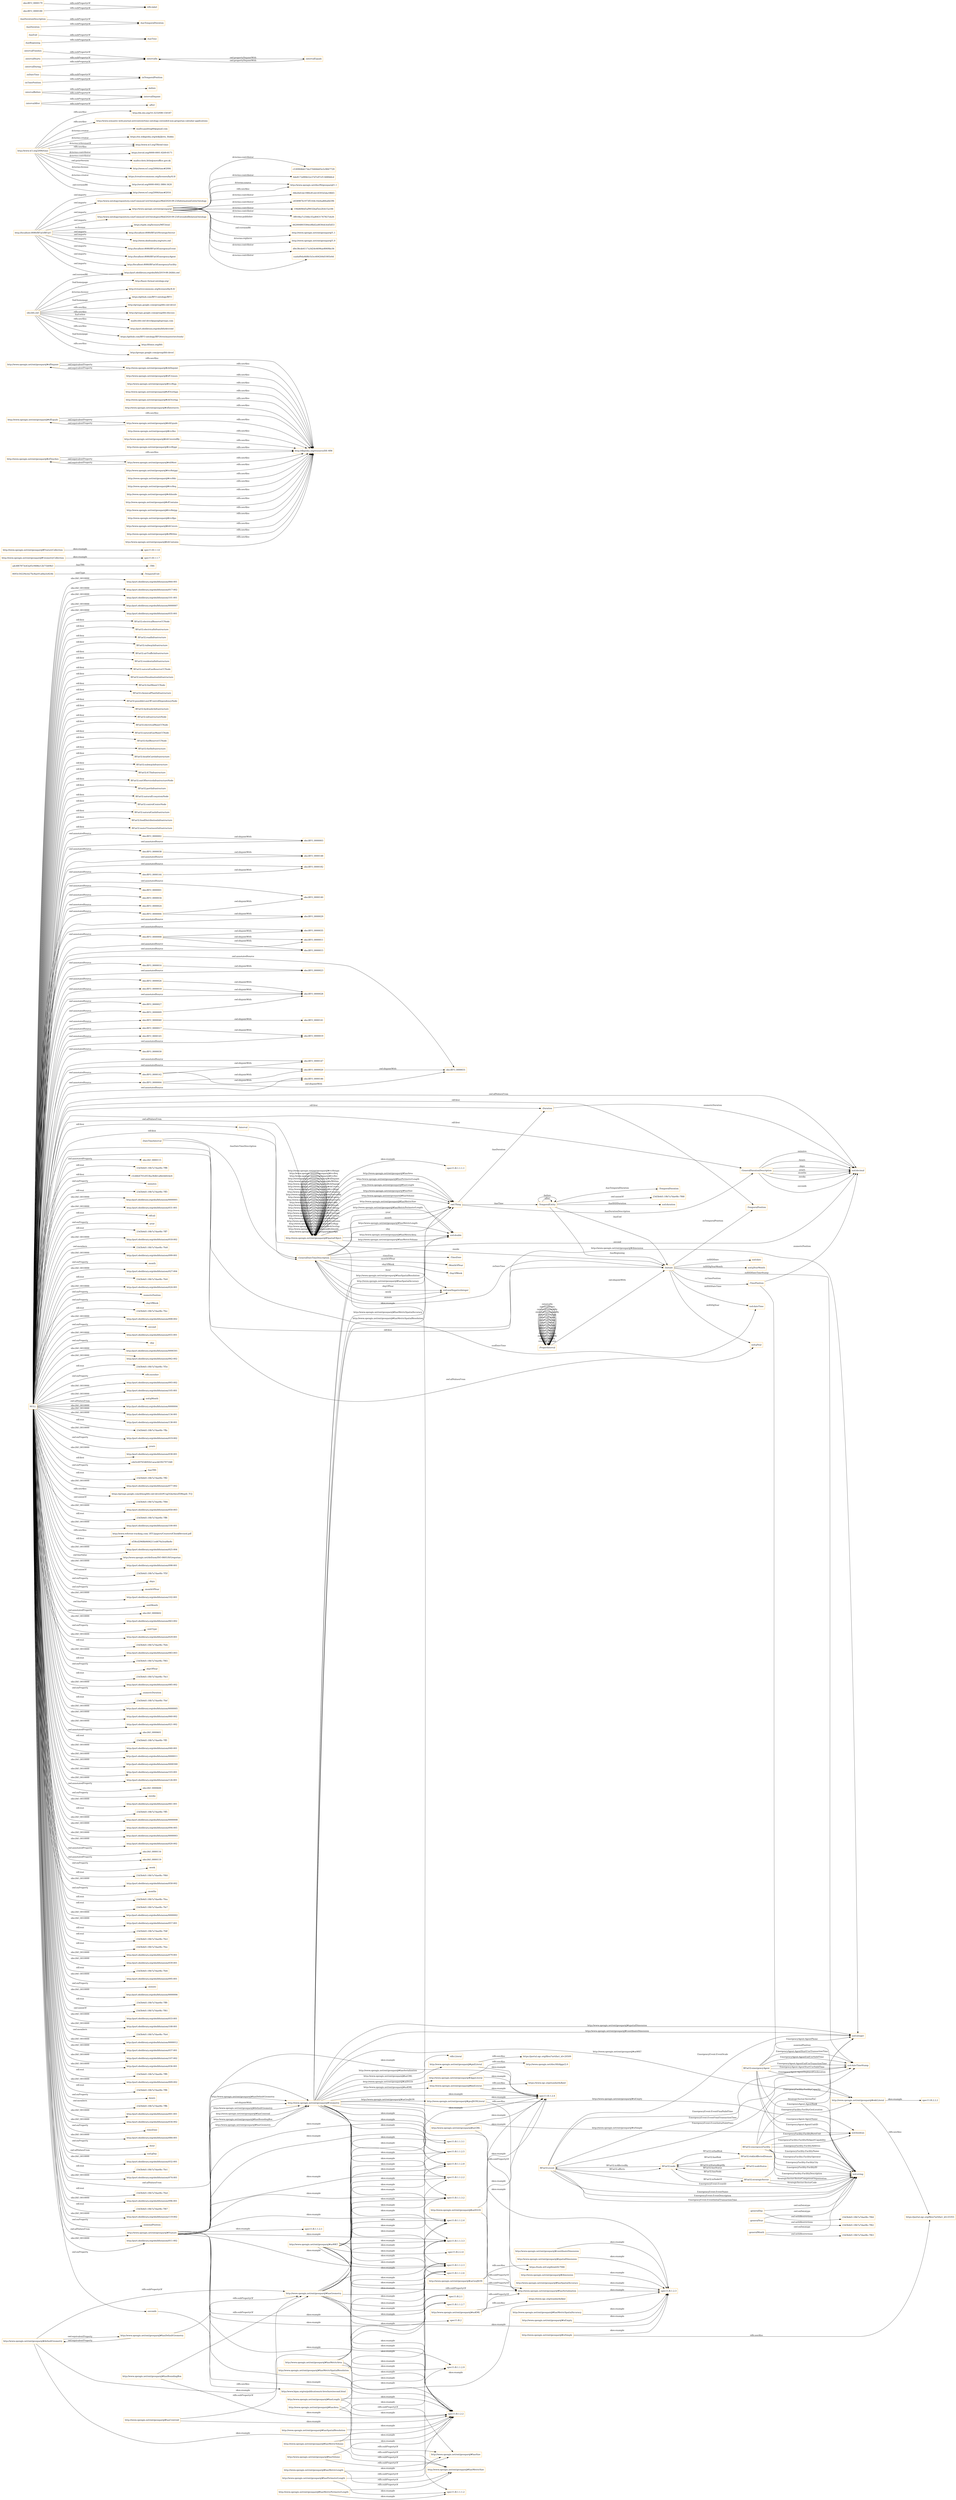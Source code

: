digraph ar2dtool_diagram { 
rankdir=LR;
size="1501"
node [shape = rectangle, color="orange"]; "BFiaO2:electricalReserveCCNode" "BFiaO2:electricalInfrastructure" "BFiaO2:roadInfrastructure" "BFiaO2:railwayInfrastructure" "BFiaO2:node" "BFiaO2:event" "BFiaO2:airTrafficInfrastructure" "BFiaO2:strategicSector" "BFiaO2:residentialInfrastructure" "BFiaO2:emergencyAgent" "BFiaO2:emergencyFacility" "BFiaO2:nodeStatus" "BFiaO2:riskInAffectedDomain" "BFiaO2:naturalGasReserveCCNode" "BFiaO2:waterDesalinationInfrastructure" "BFiaO2:fuelMainCCNode" "BFiaO2:chemicalPlantInfrastructure" "BFiaO2:possibleLossOfControlDependencyNode" "BFiaO2:hydraulicInfrastructure" "BFiaO2:infrastructureNode" "BFiaO2:electricalMainCCNode" "BFiaO2:naturalGasMainCCNode" "BFiaO2:fuelReserveCCNode" "BFiaO2:fuelInfrastructure" "BFiaO2:healthCareInfrastructure" "BFiaO2:subwayInfrastructure" "BFiaO2:ICTInfrastructure" "BFiaO2:outOfServiceInfrastructureNode" "BFiaO2:portInfrastructure" "BFiaO2:naturalEcosystemNode" "BFiaO2:controlCenterNode" "BFiaO2:naturalGasInfrastructure" "BFiaO2:foodDistributionInfrastructure" "BFiaO2:waterTreatmentInfrastructure" "obo:BFO_0000002" "obo:BFO_0000144" "obo:BFO_0000035" "obo:BFO_0000003" "obo:BFO_0000148" "obo:BFO_0000026" "obo:BFO_0000008" "obo:BFO_0000141" "obo:BFO_0000001" "obo:BFO_0000034" "obo:BFO_0000024" "obo:BFO_0000006" "obo:BFO_0000016" "obo:BFO_0000038" "obo:BFO_0000028" "obo:BFO_0000140" "obo:BFO_0000031" "obo:BFO_0000029" "obo:BFO_0000019" "obo:BFO_0000147" "obo:BFO_0000040" "obo:BFO_0000023" "obo:BFO_0000182" "obo:BFO_0000027" "obo:BFO_0000017" "obo:BFO_0000011" "obo:BFO_0000009" "obo:BFO_0000145" "obo:BFO_0000142" "obo:BFO_0000030" "obo:BFO_0000020" "obo:BFO_0000004" "obo:BFO_0000015" "obo:BFO_0000018" "obo:BFO_0000146" ":TimeZone" "0693c50229ecb27bc8ae01a6ba5e824b" ":GeneralDateTimeDescription" ":DateTimeInterval" ":TRS" ":TemporalDuration" ":Duration" ":GeneralDurationDescription" ":ProperInterval" ":TimePosition" "adc4f67873e43a05c9486e12b71b69b3" ":TemporalPosition" ":Interval" ":TemporalEntity" ":MonthOfYear" ":TemporalUnit" ":Instant" ":DayOfWeek" "http://www.opengis.net/ont/geosparql#SpatialObject" "http://www.opengis.net/ont/geosparql#GeometryCollection" "http://www.opengis.net/ont/geosparql#Geometry" "http://www.opengis.net/ont/geosparql#FeatureCollection" "http://www.opengis.net/ont/geosparql#Feature" ; /*classes style*/
	"http://www.opengis.net/ont/geosparql#sfDisjoint" -> "http://dbpedia.org/resource/DE-9IM" [ label = "rdfs:seeAlso" ];
	"http://www.opengis.net/ont/geosparql#sfDisjoint" -> "http://www.opengis.net/ont/geosparql#ehDisjoint" [ label = "owl:equivalentProperty" ];
	"http://www.opengis.net/ont/geosparql#asKML" -> "spec11:B.1.2.4" [ label = "skos:example" ];
	"http://www.opengis.net/ont/geosparql#asKML" -> "http://www.opengis.net/ont/geosparql#hasSerialization" [ label = "rdfs:subPropertyOf" ];
	"http://www.opengis.net/ont/geosparql#asKML" -> "https://www.ogc.org/standards/kml" [ label = "rdfs:seeAlso" ];
	"http://www.w3.org/2006/time" -> "http://orcid.org/0000-0002-3884-3420" [ label = "dcterms:creator" ];
	"http://www.w3.org/2006/time" -> "http://www.w3.org/TR/owl-time" [ label = "rdfs:seeAlso" ];
	"http://www.w3.org/2006/time" -> "http://dx.doi.org/10.3233/SW-150187" [ label = "rdfs:seeAlso" ];
	"http://www.w3.org/2006/time" -> "http://www.semantic-web-journal.net/content/time-ontology-extended-non-gregorian-calendar-applications" [ label = "rdfs:seeAlso" ];
	"http://www.w3.org/2006/time" -> "http://www.w3.org/TR/owl-time" [ label = "dcterms:isVersionOf" ];
	"http://www.w3.org/2006/time" -> "http://www.w3.org/2006/time#2016" [ label = "owl:versionIRI" ];
	"http://www.w3.org/2006/time" -> "mailto:panfeng66@gmail.com" [ label = "dcterms:creator" ];
	"http://www.w3.org/2006/time" -> "https://en.wikipedia.org/wiki/Jerry_Hobbs" [ label = "dcterms:creator" ];
	"http://www.w3.org/2006/time" -> "https://orcid.org/0000-0001-8269-8171" [ label = "dcterms:contributor" ];
	"http://www.w3.org/2006/time" -> "mailto:chris.little@metoffice.gov.uk" [ label = "dcterms:contributor" ];
	"http://www.w3.org/2006/time" -> "http://www.w3.org/2006/time#2006" [ label = "owl:priorVersion" ];
	"http://www.w3.org/2006/time" -> "https://creativecommons.org/licenses/by/4.0/" [ label = "dcterms:license" ];
	":generalDay" -> "23d3b4d1:18b7a7dae0b:-7f64" [ label = "owl:withRestrictions" ];
	":generalDay" -> "xsd:string" [ label = "owl:onDatatype" ];
	":intervalBefore" -> ":intervalDisjoint" [ label = "rdfs:subPropertyOf" ];
	":intervalBefore" -> ":before" [ label = "rdfs:subPropertyOf" ];
	"http://www.opengis.net/ont/geosparql#hasSpatialResolution" -> "spec11:B.1.2.2" [ label = "skos:example" ];
	"http://www.opengis.net/ont/geosparql#asGeoJSON" -> "spec11:B.1.2.4" [ label = "skos:example" ];
	"http://www.opengis.net/ont/geosparql#asGeoJSON" -> "http://www.opengis.net/ont/geosparql#hasSerialization" [ label = "rdfs:subPropertyOf" ];
	"http://www.opengis.net/ont/geosparql#asGeoJSON" -> "https://tools.ietf.org/html/rfc7946" [ label = "rdfs:seeAlso" ];
	":inDateTime" -> ":inTemporalPosition" [ label = "rdfs:subPropertyOf" ];
	":intervalFinishes" -> ":intervalIn" [ label = "rdfs:subPropertyOf" ];
	"http://www.opengis.net/ont/geosparql#defaultGeometry" -> "spec11:B.2.1" [ label = "skos:example" ];
	"http://www.opengis.net/ont/geosparql#defaultGeometry" -> "http://www.opengis.net/ont/geosparql#hasGeometry" [ label = "rdfs:subPropertyOf" ];
	"http://www.opengis.net/ont/geosparql#defaultGeometry" -> "spec11:B.1.2.2" [ label = "skos:example" ];
	"http://www.opengis.net/ont/geosparql#defaultGeometry" -> "http://www.opengis.net/ont/geosparql#hasDefaultGeometry" [ label = "owl:equivalentProperty" ];
	"http://www.opengis.net/ont/geosparql#dggsLiteral" -> "http://www.opengis.net/doc/AS/dggs/2.0" [ label = "rdfs:seeAlso" ];
	"http://www.opengis.net/ont/geosparql#dggsLiteral" -> "spec11:B.1.2.4" [ label = "skos:example" ];
	"http://www.opengis.net/ont/geosparql#hasMetricPerimeterLength" -> "http://www.opengis.net/ont/geosparql#hasMetricSize" [ label = "rdfs:subPropertyOf" ];
	"http://www.opengis.net/ont/geosparql#hasMetricPerimeterLength" -> "spec11:B.1.1.1.2" [ label = "skos:example" ];
	"http://www.opengis.net/ont/geosparql#hasMetricVolume" -> "spec11:B.1.2.2" [ label = "skos:example" ];
	"http://www.opengis.net/ont/geosparql#hasMetricVolume" -> "http://www.opengis.net/ont/geosparql#hasMetricSize" [ label = "rdfs:subPropertyOf" ];
	"http://www.opengis.net/ont/geosparql#hasMetricVolume" -> "spec11:B.1.1.2.9" [ label = "skos:example" ];
	":hasEnd" -> ":hasTime" [ label = "rdfs:subPropertyOf" ];
	"http://www.opengis.net/ont/geosparql#hasMetricSpatialAccuracy" -> "spec11:B.1.2.3" [ label = "skos:example" ];
	"http://www.opengis.net/ont/geosparql#SpatialObject" -> "spec11:B.1.1.1.1" [ label = "skos:example" ];
	"http://www.opengis.net/ont/geosparql#SpatialObject" -> "spec11:B.1.1.1.2" [ label = "skos:example" ];
	"obo:BFO_0000002" -> "obo:BFO_0000003" [ label = "owl:disjointWith" ];
	"obo:BFO_0000144" -> "obo:BFO_0000182" [ label = "owl:disjointWith" ];
	"http://www.opengis.net/ont/geosparql#sfCrosses" -> "http://dbpedia.org/resource/DE-9IM" [ label = "rdfs:seeAlso" ];
	":hasDurationDescription" -> ":hasTemporalDuration" [ label = "rdfs:subPropertyOf" ];
	"http://www.opengis.net/ont/geosparql#asDGGS" -> "spec11:B.1.2.4" [ label = "skos:example" ];
	"http://www.opengis.net/ont/geosparql#asDGGS" -> "http://www.opengis.net/ont/geosparql#hasSerialization" [ label = "rdfs:subPropertyOf" ];
	"http://www.opengis.net/ont/geosparql#rcc8tpp" -> "http://dbpedia.org/resource/DE-9IM" [ label = "rdfs:seeAlso" ];
	"http://www.opengis.net/ont/geosparql" -> "c530904bb17da37446bb05e5c9847729" [ label = "dcterms:contributor" ];
	"http://www.opengis.net/ont/geosparql" -> "4de8172d90b52e37d7e97cf13480b8cd" [ label = "dcterms:contributor" ];
	"http://www.opengis.net/ont/geosparql" -> "http://www.opengis.net/doc/IS/geosparql/1.1" [ label = "rdfs:seeAlso" ];
	"http://www.opengis.net/ont/geosparql" -> "36b26d1de1980c81eb14591b5da18665" [ label = "dcterms:contributor" ];
	"http://www.opengis.net/ont/geosparql" -> "e658987b1973f5164c16e6ad66a6b596" [ label = "dcterms:contributor" ];
	"http://www.opengis.net/ont/geosparql" -> "194d6f46d5af9032baf5ee2fcb15a184" [ label = "dcterms:contributor" ];
	"http://www.opengis.net/ont/geosparql" -> "3f810ba7c256bc35ad0431767827eb26" [ label = "dcterms:contributor" ];
	"http://www.opengis.net/ont/geosparql" -> "662004803584ee8bd2a4830eb3ed5d53" [ label = "dcterms:publisher" ];
	"http://www.opengis.net/ont/geosparql" -> "http://www.opengis.net/ont/geosparql/1.1" [ label = "owl:versionIRI" ];
	"http://www.opengis.net/ont/geosparql" -> "http://www.opengis.net/ont/geosparql/1.0" [ label = "dcterms:replaces" ];
	"http://www.opengis.net/ont/geosparql" -> "d0e38cde6117a3d24e4696ae8069be36" [ label = "dcterms:contributor" ];
	"http://www.opengis.net/ont/geosparql" -> "caabaf0da468b1b3cc604264d1005e0d" [ label = "dcterms:contributor" ];
	"http://www.opengis.net/ont/geosparql" -> "http://www.opengis.net/doc/IS/geosparql/1.1" [ label = "dcterms:source" ];
	":intervalIn" -> ":intervalEquals" [ label = "owl:propertyDisjointWith" ];
	":inTimePosition" -> ":inTemporalPosition" [ label = "rdfs:subPropertyOf" ];
	"http://www.opengis.net/ont/geosparql#sfOverlaps" -> "http://dbpedia.org/resource/DE-9IM" [ label = "rdfs:seeAlso" ];
	"http://www.opengis.net/ont/geosparql#ehDisjoint" -> "http://dbpedia.org/resource/DE-9IM" [ label = "rdfs:seeAlso" ];
	"http://www.opengis.net/ont/geosparql#ehDisjoint" -> "http://www.opengis.net/ont/geosparql#sfDisjoint" [ label = "owl:equivalentProperty" ];
	"obo:BFO_0000018" -> "obo:BFO_0000028" [ label = "owl:disjointWith" ];
	"http://www.opengis.net/ont/geosparql#hasMetricLength" -> "spec11:B.1.2.2" [ label = "skos:example" ];
	"http://www.opengis.net/ont/geosparql#hasMetricLength" -> "http://www.opengis.net/ont/geosparql#hasMetricSize" [ label = "rdfs:subPropertyOf" ];
	"obo:BFO_0000026" -> "obo:BFO_0000028" [ label = "owl:disjointWith" ];
	"http://www.opengis.net/ont/geosparql#ehOverlap" -> "http://dbpedia.org/resource/DE-9IM" [ label = "rdfs:seeAlso" ];
	"http://www.opengis.net/ont/geosparql#sfIntersects" -> "http://dbpedia.org/resource/DE-9IM" [ label = "rdfs:seeAlso" ];
	"http://www.opengis.net/ont/geosparql#hasPerimeterLength" -> "spec11:B.1.1.1.2" [ label = "skos:example" ];
	"http://www.opengis.net/ont/geosparql#hasPerimeterLength" -> "http://www.opengis.net/ont/geosparql#hasSize" [ label = "rdfs:subPropertyOf" ];
	"http://www.opengis.net/ont/geosparql#hasBoundingBox" -> "spec11:B.1.2.2" [ label = "skos:example" ];
	"http://www.opengis.net/ont/geosparql#hasBoundingBox" -> "http://www.opengis.net/ont/geosparql#hasGeometry" [ label = "rdfs:subPropertyOf" ];
	"http://www.opengis.net/ont/geosparql#sfEquals" -> "http://dbpedia.org/resource/DE-9IM" [ label = "rdfs:seeAlso" ];
	"http://www.opengis.net/ont/geosparql#sfEquals" -> "http://www.opengis.net/ont/geosparql#ehEquals" [ label = "owl:equivalentProperty" ];
	":generalYear" -> "23d3b4d1:18b7a7dae0b:-7f62" [ label = "owl:withRestrictions" ];
	":generalYear" -> "xsd:string" [ label = "owl:onDatatype" ];
	"http://www.opengis.net/ont/geosparql#rcc8ec" -> "http://dbpedia.org/resource/DE-9IM" [ label = "rdfs:seeAlso" ];
	":intervalStarts" -> ":intervalIn" [ label = "rdfs:subPropertyOf" ];
	":intervalDuring" -> ":intervalIn" [ label = "rdfs:subPropertyOf" ];
	"http://www.opengis.net/ont/geosparql#wktLiteral" -> "spec11:B.2.2.2" [ label = "skos:example" ];
	"http://www.opengis.net/ont/geosparql#wktLiteral" -> "https://portal.ogc.org/files/?artifact_id=25355" [ label = "rdfs:seeAlso" ];
	":ProperInterval" -> ":Instant" [ label = "owl:disjointWith" ];
	":seconds" -> "http://www.bipm.org/en/publications/si-brochure/second.html" [ label = "rdfs:seeAlso" ];
	"obo:BFO_0000142" -> "obo:BFO_0000146" [ label = "owl:disjointWith" ];
	"obo:BFO_0000142" -> "obo:BFO_0000147" [ label = "owl:disjointWith" ];
	"http://www.opengis.net/ont/geosparql#isEmpty" -> "spec11:B.1.2.3" [ label = "skos:example" ];
	"http://www.opengis.net/ont/geosparql#ehCoveredBy" -> "http://dbpedia.org/resource/DE-9IM" [ label = "rdfs:seeAlso" ];
	"http://www.opengis.net/ont/geosparql#rcc8tppi" -> "http://dbpedia.org/resource/DE-9IM" [ label = "rdfs:seeAlso" ];
	"obo:BFO_0000008" -> "obo:BFO_0000011" [ label = "owl:disjointWith" ];
	"obo:BFO_0000008" -> "obo:BFO_0000035" [ label = "owl:disjointWith" ];
	"obo:BFO_0000008" -> "obo:BFO_0000015" [ label = "owl:disjointWith" ];
	":generalMonth" -> "23d3b4d1:18b7a7dae0b:-7f63" [ label = "owl:withRestrictions" ];
	":generalMonth" -> "xsd:string" [ label = "owl:onDatatype" ];
	"http://www.opengis.net/ont/geosparql#sfTouches" -> "http://dbpedia.org/resource/DE-9IM" [ label = "rdfs:seeAlso" ];
	"http://www.opengis.net/ont/geosparql#sfTouches" -> "http://www.opengis.net/ont/geosparql#ehMeet" [ label = "owl:equivalentProperty" ];
	"http://www.opengis.net/ont/geosparql#rcc8ntppi" -> "http://dbpedia.org/resource/DE-9IM" [ label = "rdfs:seeAlso" ];
	":intervalEquals" -> ":intervalIn" [ label = "owl:propertyDisjointWith" ];
	"obo:BFO_0000016" -> "obo:BFO_0000023" [ label = "owl:disjointWith" ];
	"obo:BFO_0000179" -> "rdfs:label" [ label = "rdfs:subPropertyOf" ];
	"http://www.opengis.net/ont/geosparql#hasVolume" -> "spec11:B.1.2.2" [ label = "skos:example" ];
	"http://www.opengis.net/ont/geosparql#hasVolume" -> "http://www.opengis.net/ont/geosparql#hasSize" [ label = "rdfs:subPropertyOf" ];
	"http://www.opengis.net/ont/geosparql#hasCentroid" -> "http://www.opengis.net/ont/geosparql#hasGeometry" [ label = "rdfs:subPropertyOf" ];
	"http://www.opengis.net/ont/geosparql#hasCentroid" -> "spec11:B.1.2.2" [ label = "skos:example" ];
	"http://www.opengis.net/ont/geosparql#coordinateDimension" -> "spec11:B.1.2.3" [ label = "skos:example" ];
	"http://www.opengis.net/ont/geosparql#hasGeometry" -> "spec11:B.1.1.2.3" [ label = "skos:example" ];
	"http://www.opengis.net/ont/geosparql#hasGeometry" -> "spec11:B.1.1.2.6" [ label = "skos:example" ];
	"http://www.opengis.net/ont/geosparql#hasGeometry" -> "spec11:B.1.2.3" [ label = "skos:example" ];
	"http://www.opengis.net/ont/geosparql#hasGeometry" -> "spec11:B.1.2.4" [ label = "skos:example" ];
	"http://www.opengis.net/ont/geosparql#hasGeometry" -> "spec11:B.1.1.3.2" [ label = "skos:example" ];
	"http://www.opengis.net/ont/geosparql#hasGeometry" -> "spec11:B.1.2.2" [ label = "skos:example" ];
	"http://www.opengis.net/ont/geosparql#hasGeometry" -> "spec11:B.1.1.2.4" [ label = "skos:example" ];
	"http://www.opengis.net/ont/geosparql#hasGeometry" -> "spec11:B.1.1.2.5" [ label = "skos:example" ];
	"http://www.opengis.net/ont/geosparql#hasGeometry" -> "spec11:B.1.1.2.8" [ label = "skos:example" ];
	"http://www.opengis.net/ont/geosparql#hasGeometry" -> "spec11:B.2" [ label = "skos:example" ];
	"http://www.opengis.net/ont/geosparql#hasGeometry" -> "spec11:B.1.1.2.2" [ label = "skos:example" ];
	"http://www.opengis.net/ont/geosparql#hasGeometry" -> "spec11:B.1.1.3.3" [ label = "skos:example" ];
	"http://www.opengis.net/ont/geosparql#spatialDimension" -> "spec11:B.1.2.3" [ label = "skos:example" ];
	"http://www.opengis.net/ont/geosparql#rcc8dc" -> "http://dbpedia.org/resource/DE-9IM" [ label = "rdfs:seeAlso" ];
	"obo:BFO_0000040" -> "obo:BFO_0000141" [ label = "owl:disjointWith" ];
	"http://www.opengis.net/ont/geosparql#hasLength" -> "spec11:B.1.2.2" [ label = "skos:example" ];
	"http://www.opengis.net/ont/geosparql#hasLength" -> "http://www.opengis.net/ont/geosparql#hasSize" [ label = "rdfs:subPropertyOf" ];
	"http://www.opengis.net/ont/geosparql#hasLength" -> "spec11:B.1.1.2.7" [ label = "skos:example" ];
	"http://www.opengis.net/ont/geosparql#hasArea" -> "spec11:B.1.2.2" [ label = "skos:example" ];
	"http://www.opengis.net/ont/geosparql#hasArea" -> "http://www.opengis.net/ont/geosparql#hasSize" [ label = "rdfs:subPropertyOf" ];
	"http://www.opengis.net/ont/geosparql#hasArea" -> "spec11:B.1.1.2.4" [ label = "skos:example" ];
	"http://www.opengis.net/ont/geosparql#hasMetricSpatialResolution" -> "spec11:B.1.2.2" [ label = "skos:example" ];
	"http://www.opengis.net/ont/geosparql#hasMetricSpatialResolution" -> "spec11:B.1.1.2.6" [ label = "skos:example" ];
	":hasDuration" -> ":hasTemporalDuration" [ label = "rdfs:subPropertyOf" ];
	"http://www.opengis.net/ont/geosparql#hasMetricArea" -> "spec11:B.1.1.2.3" [ label = "skos:example" ];
	"http://www.opengis.net/ont/geosparql#hasMetricArea" -> "http://www.opengis.net/ont/geosparql#hasMetricSize" [ label = "rdfs:subPropertyOf" ];
	"http://www.opengis.net/ont/geosparql#hasMetricArea" -> "spec11:B.1.1.2.9" [ label = "skos:example" ];
	"http://www.opengis.net/ont/geosparql#hasMetricArea" -> "spec11:B.1.2.2" [ label = "skos:example" ];
	"http://www.opengis.net/ont/geosparql#hasMetricArea" -> "spec11:B.1.1.3.3" [ label = "skos:example" ];
	"obo:BFO_0000006" -> "obo:BFO_0000029" [ label = "owl:disjointWith" ];
	"obo:BFO_0000006" -> "obo:BFO_0000140" [ label = "owl:disjointWith" ];
	":hasBeginning" -> ":hasTime" [ label = "rdfs:subPropertyOf" ];
	"http://www.opengis.net/ont/geosparql#ehMeet" -> "http://dbpedia.org/resource/DE-9IM" [ label = "rdfs:seeAlso" ];
	"http://www.opengis.net/ont/geosparql#ehMeet" -> "http://www.opengis.net/ont/geosparql#sfTouches" [ label = "owl:equivalentProperty" ];
	"http://www.opengis.net/ont/geosparql#rcc8eq" -> "http://dbpedia.org/resource/DE-9IM" [ label = "rdfs:seeAlso" ];
	"http://www.opengis.net/ont/geosparql#ehInside" -> "http://dbpedia.org/resource/DE-9IM" [ label = "rdfs:seeAlso" ];
	"http://www.opengis.net/ont/geosparql#dimension" -> "spec11:B.1.2.3" [ label = "skos:example" ];
	"http://www.opengis.net/ont/geosparql#FeatureCollection" -> "spec11:B.1.1.6" [ label = "skos:example" ];
	"http://www.opengis.net/ont/geosparql#sfContains" -> "http://dbpedia.org/resource/DE-9IM" [ label = "rdfs:seeAlso" ];
	"http://www.opengis.net/ont/geosparql#asWKT" -> "spec11:B.1.1.2.3" [ label = "skos:example" ];
	"http://www.opengis.net/ont/geosparql#asWKT" -> "spec11:B.1.2.2" [ label = "skos:example" ];
	"http://www.opengis.net/ont/geosparql#asWKT" -> "http://www.opengis.net/ont/geosparql#hasSerialization" [ label = "rdfs:subPropertyOf" ];
	"http://www.opengis.net/ont/geosparql#asWKT" -> "spec11:B.1.1.2.2" [ label = "skos:example" ];
	"http://www.opengis.net/ont/geosparql#asWKT" -> "spec11:B.1.1.3.3" [ label = "skos:example" ];
	"http://www.opengis.net/ont/geosparql#asWKT" -> "spec11:B.1.1.2.8" [ label = "skos:example" ];
	"http://www.opengis.net/ont/geosparql#asWKT" -> "spec11:B.1.1.2.5" [ label = "skos:example" ];
	"http://www.opengis.net/ont/geosparql#asWKT" -> "spec11:B.1.1.2.4" [ label = "skos:example" ];
	"http://www.opengis.net/ont/geosparql#asWKT" -> "spec11:B.1.1.3.2" [ label = "skos:example" ];
	"http://www.opengis.net/ont/geosparql#asWKT" -> "spec11:B.1.1.3.1" [ label = "skos:example" ];
	"http://www.opengis.net/ont/geosparql#asWKT" -> "spec11:B.1.1.2.6" [ label = "skos:example" ];
	"http://www.opengis.net/ont/geosparql#asWKT" -> "spec11:B.2.2.4" [ label = "skos:example" ];
	"http://www.opengis.net/ont/geosparql#asWKT" -> "spec11:B.2.1" [ label = "skos:example" ];
	"http://localhost:8080/BFiaO/BFiaO" -> "http://www.ontologyrepository.com/CommonCoreOntologies/Mid/2020-09-23/ExtendedRelationOntology" [ label = "owl:imports" ];
	"http://localhost:8080/BFiaO/BFiaO" -> "http://www.w3.org/2006/time#2016" [ label = "owl:imports" ];
	"http://localhost:8080/BFiaO/BFiaO" -> "http://www.opengis.net/ont/geosparql" [ label = "owl:imports" ];
	"http://localhost:8080/BFiaO/BFiaO" -> "https://spdx.org/licenses/MIT.html" [ label = "ns:license" ];
	"http://localhost:8080/BFiaO/BFiaO" -> "http://localhost:8080/BFiaO/StrategicSector" [ label = "owl:imports" ];
	"http://localhost:8080/BFiaO/BFiaO" -> "http://www.obofoundry.org/ro/ro.owl" [ label = "owl:imports" ];
	"http://localhost:8080/BFiaO/BFiaO" -> "http://localhost:8080/BFiaO/EmergencyEvent" [ label = "owl:imports" ];
	"http://localhost:8080/BFiaO/BFiaO" -> "http://localhost:8080/BFiaO/EmergencyAgent" [ label = "owl:imports" ];
	"http://localhost:8080/BFiaO/BFiaO" -> "http://purl.obolibrary.org/obo/bfo/2019-08-26/bfo.owl" [ label = "owl:imports" ];
	"http://localhost:8080/BFiaO/BFiaO" -> "http://localhost:8080/BFiaO/EmergencyFacility" [ label = "owl:imports" ];
	"http://localhost:8080/BFiaO/BFiaO" -> "http://www.ontologyrepository.com/CommonCoreOntologies/Mid/2020-09-23/InformationEntityOntology" [ label = "owl:imports" ];
	"obo:bfo.owl" -> "http://creativecommons.org/licenses/by/4.0/" [ label = "dcterms:license" ];
	"obo:bfo.owl" -> "https://github.com/BFO-ontology/BFO" [ label = "foaf:homepage" ];
	"obo:bfo.owl" -> "http://groups.google.com/group/bfo-owl-devel" [ label = "rdfs:seeAlso" ];
	"obo:bfo.owl" -> "http://groups.google.com/group/bfo-discuss" [ label = "rdfs:seeAlso" ];
	"obo:bfo.owl" -> "mailto:bfo-owl-devel@googlegroups.com" [ label = "foaf:mbox" ];
	"obo:bfo.owl" -> "http://purl.obolibrary.org/obo/bfo/dev/owl" [ label = "rdfs:seeAlso" ];
	"obo:bfo.owl" -> "https://github.com/BFO-ontology/BFO/tree/master/src/tools/" [ label = "rdfs:seeAlso" ];
	"obo:bfo.owl" -> "http://ifomis.org/bfo" [ label = "foaf:homepage" ];
	"obo:bfo.owl" -> "http://purl.obolibrary.org/obo/bfo/2019-08-26/bfo.owl" [ label = "owl:versionIRI" ];
	"obo:bfo.owl" -> "http://groups.google.com/group/bfo-devel" [ label = "rdfs:seeAlso" ];
	"obo:bfo.owl" -> "http://basic-formal-ontology.org/" [ label = "foaf:homepage" ];
	"http://www.opengis.net/ont/geosparql#rcc8ntpp" -> "http://dbpedia.org/resource/DE-9IM" [ label = "rdfs:seeAlso" ];
	"http://www.opengis.net/ont/geosparql#rcc8po" -> "http://dbpedia.org/resource/DE-9IM" [ label = "rdfs:seeAlso" ];
	"http://www.opengis.net/ont/geosparql#ehCovers" -> "http://dbpedia.org/resource/DE-9IM" [ label = "rdfs:seeAlso" ];
	"obo:BFO_0000009" -> "obo:BFO_0000028" [ label = "owl:disjointWith" ];
	"http://www.opengis.net/ont/geosparql#hasDefaultGeometry" -> "http://www.opengis.net/ont/geosparql#defaultGeometry" [ label = "owl:equivalentProperty" ];
	"http://www.opengis.net/ont/geosparql#hasDefaultGeometry" -> "http://www.opengis.net/ont/geosparql#hasGeometry" [ label = "rdfs:subPropertyOf" ];
	"http://www.opengis.net/ont/geosparql#hasSerialization" -> "spec11:B.1.2.3" [ label = "skos:example" ];
	":TemporalEntity" -> "23d3b4d1:18b7a7dae0b:-7f68" [ label = "owl:unionOf" ];
	"http://www.opengis.net/ont/geosparql#geoJSONLiteral" -> "spec11:B.1.2.4" [ label = "skos:example" ];
	"http://www.opengis.net/ont/geosparql#geoJSONLiteral" -> "https://tools.ietf.org/html/rfc7946" [ label = "rdfs:seeAlso" ];
	"http://www.opengis.net/ont/geosparql#sfWithin" -> "http://dbpedia.org/resource/DE-9IM" [ label = "rdfs:seeAlso" ];
	"obo:BFO_0000038" -> "obo:BFO_0000148" [ label = "owl:disjointWith" ];
	"obo:BFO_0000017" -> "obo:BFO_0000019" [ label = "owl:disjointWith" ];
	"obo:BFO_0000180" -> "rdfs:label" [ label = "rdfs:subPropertyOf" ];
	"http://www.opengis.net/ont/geosparql#hasSpatialAccuracy" -> "spec11:B.1.2.3" [ label = "skos:example" ];
	"NULL" -> "obo:IAO_0000115" [ label = "owl:annotatedProperty" ];
	"NULL" -> "23d3b4d1:18b7a7dae0b:-7ff8" [ label = "rdf:rest" ];
	"NULL" -> "obo:BFO_0000142" [ label = "owl:annotatedSource" ];
	"NULL" -> "c5cb8e6701e053ba36db1a8dcbb0cbe4" [ label = "rdf:first" ];
	"NULL" -> ":minutes" [ label = "owl:onProperty" ];
	"NULL" -> "23d3b4d1:18b7a7dae0b:-7ff3" [ label = "rdf:rest" ];
	"NULL" -> "http://purl.obolibrary.org/obo/bfo/axiom/0000001" [ label = "obo:IAO_0010000" ];
	"NULL" -> "http://purl.obolibrary.org/obo/bfo/axiom/031-001" [ label = "obo:IAO_0010000" ];
	"NULL" -> "obo:BFO_0000006" [ label = "owl:annotatedSource" ];
	"NULL" -> "rdf:nil" [ label = "rdf:rest" ];
	"NULL" -> ":year" [ label = "owl:onProperty" ];
	"NULL" -> "23d3b4d1:18b7a7dae0b:-7ff7" [ label = "rdf:rest" ];
	"NULL" -> ":GeneralDateTimeDescription" [ label = "rdf:first" ];
	"NULL" -> "http://purl.obolibrary.org/obo/bfo/axiom/018-002" [ label = "obo:IAO_0010000" ];
	"NULL" -> "23d3b4d1:18b7a7dae0b:-7fe8" [ label = "owl:members" ];
	"NULL" -> "BFiaO2:electricalReserveCCNode" [ label = "rdf:first" ];
	"NULL" -> "http://purl.obolibrary.org/obo/bfo/axiom/099-001" [ label = "obo:IAO_0010000" ];
	"NULL" -> ":month" [ label = "owl:onProperty" ];
	"NULL" -> "http://purl.obolibrary.org/obo/bfo/axiom/027-004" [ label = "obo:IAO_0010000" ];
	"NULL" -> "23d3b4d1:18b7a7dae0b:-7fe0" [ label = "rdf:rest" ];
	"NULL" -> "http://purl.obolibrary.org/obo/bfo/axiom/024-001" [ label = "obo:IAO_0010000" ];
	"NULL" -> ":numericPosition" [ label = "owl:onProperty" ];
	"NULL" -> ":dayOfWeek" [ label = "owl:onProperty" ];
	"NULL" -> "obo:BFO_0000148" [ label = "owl:annotatedSource" ];
	"NULL" -> "BFiaO2:chemicalPlantInfrastructure" [ label = "rdf:first" ];
	"NULL" -> "obo:BFO_0000011" [ label = "owl:annotatedSource" ];
	"NULL" -> "23d3b4d1:18b7a7dae0b:-7fec" [ label = "rdf:rest" ];
	"NULL" -> "http://purl.obolibrary.org/obo/bfo/axiom/008-002" [ label = "obo:IAO_0010000" ];
	"NULL" -> ":second" [ label = "owl:onProperty" ];
	"NULL" -> "http://purl.obolibrary.org/obo/bfo/axiom/055-001" [ label = "obo:IAO_0010000" ];
	"NULL" -> ":day" [ label = "owl:onProperty" ];
	"NULL" -> "http://purl.obolibrary.org/obo/bfo/axiom/0000301" [ label = "obo:IAO_0010000" ];
	"NULL" -> "http://purl.obolibrary.org/obo/bfo/axiom/062-002" [ label = "obo:IAO_0010000" ];
	"NULL" -> "23d3b4d1:18b7a7dae0b:-7f5e" [ label = "rdf:rest" ];
	"NULL" -> "obo:BFO_0000026" [ label = "owl:annotatedSource" ];
	"NULL" -> "rdfs:member" [ label = "owl:onProperty" ];
	"NULL" -> "http://purl.obolibrary.org/obo/bfo/axiom/093-002" [ label = "obo:IAO_0010000" ];
	"NULL" -> "http://purl.obolibrary.org/obo/bfo/axiom/105-001" [ label = "obo:IAO_0010000" ];
	"NULL" -> "xsd:gMonth" [ label = "owl:allValuesFrom" ];
	"NULL" -> "BFiaO2:roadInfrastructure" [ label = "rdf:first" ];
	"NULL" -> "obo:BFO_0000034" [ label = "owl:annotatedSource" ];
	"NULL" -> "http://purl.obolibrary.org/obo/bfo/axiom/0000004" [ label = "obo:IAO_0010000" ];
	"NULL" -> "http://purl.obolibrary.org/obo/bfo/axiom/134-001" [ label = "obo:IAO_0010000" ];
	"NULL" -> "http://purl.obolibrary.org/obo/bfo/axiom/138-001" [ label = "obo:IAO_0010000" ];
	"NULL" -> "obo:BFO_0000008" [ label = "owl:annotatedSource" ];
	"NULL" -> "obo:BFO_0000140" [ label = "owl:annotatedSource" ];
	"NULL" -> "23d3b4d1:18b7a7dae0b:-7ffa" [ label = "rdf:rest" ];
	"NULL" -> "http://purl.obolibrary.org/obo/bfo/axiom/019-002" [ label = "obo:IAO_0010000" ];
	"NULL" -> ":years" [ label = "owl:onProperty" ];
	"NULL" -> "BFiaO2:electricalInfrastructure" [ label = "rdf:first" ];
	"NULL" -> "http://purl.obolibrary.org/obo/bfo/axiom/038-001" [ label = "obo:IAO_0010000" ];
	"NULL" -> "BFiaO2:waterDesalinationInfrastructure" [ label = "rdf:first" ];
	"NULL" -> "e4d3c697654692b1aeacb63927971fd0" [ label = "rdf:first" ];
	"NULL" -> ":hasTRS" [ label = "owl:onProperty" ];
	"NULL" -> "23d3b4d1:18b7a7dae0b:-7ff2" [ label = "rdf:rest" ];
	"NULL" -> "http://purl.obolibrary.org/obo/bfo/axiom/077-002" [ label = "obo:IAO_0010000" ];
	"NULL" -> "https://groups.google.com/d/msg/bfo-owl-devel/s9Uug5QmAws/ZDRnpiIi_TUJ" [ label = "rdfs:seeAlso" ];
	"NULL" -> "BFiaO2:railwayInfrastructure" [ label = "rdf:first" ];
	"NULL" -> "BFiaO2:possibleLossOfControlDependencyNode" [ label = "rdf:first" ];
	"NULL" -> "23d3b4d1:18b7a7dae0b:-7f66" [ label = "owl:unionOf" ];
	"NULL" -> "http://purl.obolibrary.org/obo/bfo/axiom/050-003" [ label = "obo:IAO_0010000" ];
	"NULL" -> "23d3b4d1:18b7a7dae0b:-7ff6" [ label = "rdf:rest" ];
	"NULL" -> "obo:BFO_0000031" [ label = "owl:annotatedSource" ];
	"NULL" -> "BFiaO2:waterTreatmentInfrastructure" [ label = "rdf:first" ];
	"NULL" -> "http://purl.obolibrary.org/obo/bfo/axiom/100-001" [ label = "obo:IAO_0010000" ];
	"NULL" -> "http://www.referent-tracking.com/_RTU/papers/CeustersICbookRevised.pdf" [ label = "rdfs:seeAlso" ];
	"NULL" -> "ef38cd2968b0606211ed676a5ea0be8c" [ label = "rdf:first" ];
	"NULL" -> "http://purl.obolibrary.org/obo/bfo/axiom/025-004" [ label = "obo:IAO_0010000" ];
	"NULL" -> "http://www.opengis.net/def/uom/ISO-8601/0/Gregorian" [ label = "owl:hasValue" ];
	"NULL" -> "BFiaO2:fuelMainCCNode" [ label = "rdf:first" ];
	"NULL" -> "http://purl.obolibrary.org/obo/bfo/axiom/098-001" [ label = "obo:IAO_0010000" ];
	"NULL" -> "23d3b4d1:18b7a7dae0b:-7f5f" [ label = "owl:unionOf" ];
	"NULL" -> ":days" [ label = "owl:onProperty" ];
	"NULL" -> ":monthOfYear" [ label = "owl:onProperty" ];
	"NULL" -> "http://purl.obolibrary.org/obo/bfo/axiom/102-001" [ label = "obo:IAO_0010000" ];
	"NULL" -> "BFiaO2:portInfrastructure" [ label = "rdf:first" ];
	"NULL" -> ":unitMonth" [ label = "owl:hasValue" ];
	"NULL" -> "BFiaO2:healthCareInfrastructure" [ label = "rdf:first" ];
	"NULL" -> "obo:IAO_0000602" [ label = "owl:annotatedProperty" ];
	"NULL" -> "http://purl.obolibrary.org/obo/bfo/axiom/063-002" [ label = "obo:IAO_0010000" ];
	"NULL" -> ":unitType" [ label = "owl:onProperty" ];
	"NULL" -> "http://purl.obolibrary.org/obo/bfo/axiom/029-001" [ label = "obo:IAO_0010000" ];
	"NULL" -> "23d3b4d1:18b7a7dae0b:-7feb" [ label = "rdf:rest" ];
	"NULL" -> "http://purl.obolibrary.org/obo/bfo/axiom/083-003" [ label = "obo:IAO_0010000" ];
	"NULL" -> "obo:BFO_0000024" [ label = "owl:annotatedSource" ];
	"NULL" -> "23d3b4d1:18b7a7dae0b:-7f65" [ label = "rdf:rest" ];
	"NULL" -> ":dayOfYear" [ label = "owl:onProperty" ];
	"NULL" -> "23d3b4d1:18b7a7dae0b:-7fe3" [ label = "rdf:rest" ];
	"NULL" -> "http://purl.obolibrary.org/obo/bfo/axiom/085-002" [ label = "obo:IAO_0010000" ];
	"NULL" -> ":numericDuration" [ label = "owl:onProperty" ];
	"NULL" -> "BFiaO2:fuelReserveCCNode" [ label = "rdf:first" ];
	"NULL" -> "obo:BFO_0000029" [ label = "owl:annotatedSource" ];
	"NULL" -> "BFiaO2:ICTInfrastructure" [ label = "rdf:first" ];
	"NULL" -> "obo:BFO_0000017" [ label = "owl:annotatedSource" ];
	"NULL" -> "23d3b4d1:18b7a7dae0b:-7fef" [ label = "rdf:rest" ];
	"NULL" -> "obo:BFO_0000147" [ label = "owl:annotatedSource" ];
	"NULL" -> "BFiaO2:naturalGasMainCCNode" [ label = "rdf:first" ];
	"NULL" -> "BFiaO2:airTrafficInfrastructure" [ label = "rdf:first" ];
	"NULL" -> "BFiaO2:infrastructureNode" [ label = "rdf:first" ];
	"NULL" -> "obo:BFO_0000038" [ label = "owl:annotatedSource" ];
	"NULL" -> "http://purl.obolibrary.org/obo/bfo/axiom/0000005" [ label = "obo:IAO_0010000" ];
	"NULL" -> "obo:BFO_0000002" [ label = "owl:annotatedSource" ];
	"NULL" -> "http://purl.obolibrary.org/obo/bfo/axiom/060-002" [ label = "obo:IAO_0010000" ];
	"NULL" -> "http://purl.obolibrary.org/obo/bfo/axiom/021-002" [ label = "obo:IAO_0010000" ];
	"NULL" -> "obo:IAO_0000601" [ label = "owl:annotatedProperty" ];
	"NULL" -> "http://www.opengis.net/ont/geosparql#Feature" [ label = "owl:allValuesFrom" ];
	"NULL" -> "23d3b4d1:18b7a7dae0b:-7ff1" [ label = "rdf:rest" ];
	"NULL" -> "BFiaO2:naturalGasInfrastructure" [ label = "rdf:first" ];
	"NULL" -> "http://purl.obolibrary.org/obo/bfo/axiom/040-001" [ label = "obo:IAO_0010000" ];
	"NULL" -> "obo:BFO_0000016" [ label = "owl:annotatedSource" ];
	"NULL" -> "BFiaO2:electricalMainCCNode" [ label = "rdf:first" ];
	"NULL" -> "http://purl.obolibrary.org/obo/bfo/axiom/0000011" [ label = "obo:IAO_0010000" ];
	"NULL" -> "http://purl.obolibrary.org/obo/bfo/axiom/0000300" [ label = "obo:IAO_0010000" ];
	"NULL" -> "http://purl.obolibrary.org/obo/bfo/axiom/103-001" [ label = "obo:IAO_0010000" ];
	"NULL" -> "BFiaO2:naturalGasReserveCCNode" [ label = "rdf:first" ];
	"NULL" -> "http://purl.obolibrary.org/obo/bfo/axiom/126-001" [ label = "obo:IAO_0010000" ];
	"NULL" -> "obo:IAO_0000600" [ label = "owl:annotatedProperty" ];
	"NULL" -> ":weeks" [ label = "owl:onProperty" ];
	"NULL" -> "http://purl.obolibrary.org/obo/bfo/axiom/061-001" [ label = "obo:IAO_0010000" ];
	"NULL" -> "23d3b4d1:18b7a7dae0b:-7ff5" [ label = "rdf:rest" ];
	"NULL" -> "obo:BFO_0000030" [ label = "owl:annotatedSource" ];
	"NULL" -> "http://purl.obolibrary.org/obo/bfo/axiom/0000008" [ label = "obo:IAO_0010000" ];
	"NULL" -> ":GeneralDurationDescription" [ label = "rdf:first" ];
	"NULL" -> "http://purl.obolibrary.org/obo/bfo/axiom/094-005" [ label = "obo:IAO_0010000" ];
	"NULL" -> "http://purl.obolibrary.org/obo/bfo/axiom/0000003" [ label = "obo:IAO_0010000" ];
	"NULL" -> "http://purl.obolibrary.org/obo/bfo/axiom/020-002" [ label = "obo:IAO_0010000" ];
	"NULL" -> "obo:IAO_0000116" [ label = "owl:annotatedProperty" ];
	"NULL" -> ":Duration" [ label = "rdf:first" ];
	"NULL" -> "obo:IAO_0000119" [ label = "owl:annotatedProperty" ];
	"NULL" -> ":week" [ label = "owl:onProperty" ];
	"NULL" -> "23d3b4d1:18b7a7dae0b:-7f60" [ label = "rdf:rest" ];
	"NULL" -> "obo:BFO_0000019" [ label = "owl:annotatedSource" ];
	"NULL" -> "BFiaO2:fuelInfrastructure" [ label = "rdf:first" ];
	"NULL" -> "http://purl.obolibrary.org/obo/bfo/axiom/058-002" [ label = "obo:IAO_0010000" ];
	"NULL" -> "obo:BFO_0000040" [ label = "owl:annotatedSource" ];
	"NULL" -> ":months" [ label = "owl:onProperty" ];
	"NULL" -> "BFiaO2:controlCenterNode" [ label = "rdf:first" ];
	"NULL" -> ":Interval" [ label = "rdf:first" ];
	"NULL" -> "23d3b4d1:18b7a7dae0b:-7fea" [ label = "rdf:rest" ];
	"NULL" -> "obo:BFO_0000004" [ label = "owl:annotatedSource" ];
	"NULL" -> "http://www.opengis.net/ont/geosparql#Geometry" [ label = "owl:allValuesFrom" ];
	"NULL" -> "23d3b4d1:18b7a7dae0b:-7fe7" [ label = "rdf:rest" ];
	"NULL" -> "BFiaO2:hydraulicInfrastructure" [ label = "rdf:first" ];
	"NULL" -> "obo:BFO_0000023" [ label = "owl:annotatedSource" ];
	"NULL" -> "http://purl.obolibrary.org/obo/bfo/axiom/0000002" [ label = "obo:IAO_0010000" ];
	"NULL" -> "http://purl.obolibrary.org/obo/bfo/axiom/057-001" [ label = "obo:IAO_0010000" ];
	"NULL" -> "obo:BFO_0000028" [ label = "owl:annotatedSource" ];
	"NULL" -> "23d3b4d1:18b7a7dae0b:-7fdf" [ label = "rdf:rest" ];
	"NULL" -> ":seconds" [ label = "owl:onProperty" ];
	"NULL" -> "23d3b4d1:18b7a7dae0b:-7fe2" [ label = "rdf:rest" ];
	"NULL" -> "obo:BFO_0000145" [ label = "owl:annotatedSource" ];
	"NULL" -> "obo:BFO_0000182" [ label = "owl:annotatedSource" ];
	"NULL" -> "23d3b4d1:18b7a7dae0b:-7fee" [ label = "rdf:rest" ];
	"NULL" -> "http://purl.obolibrary.org/obo/bfo/axiom/079-001" [ label = "obo:IAO_0010000" ];
	"NULL" -> "obo:BFO_0000146" [ label = "owl:annotatedSource" ];
	"NULL" -> "http://purl.obolibrary.org/obo/bfo/axiom/039-001" [ label = "obo:IAO_0010000" ];
	"NULL" -> "obo:BFO_0000001" [ label = "owl:annotatedSource" ];
	"NULL" -> "23d3b4d1:18b7a7dae0b:-7fe6" [ label = "rdf:rest" ];
	"NULL" -> "BFiaO2:outOfServiceInfrastructureNode" [ label = "rdf:first" ];
	"NULL" -> "BFiaO2:subwayInfrastructure" [ label = "rdf:first" ];
	"NULL" -> "http://purl.obolibrary.org/obo/bfo/axiom/095-001" [ label = "obo:IAO_0010000" ];
	"NULL" -> ":minute" [ label = "owl:onProperty" ];
	"NULL" -> "http://purl.obolibrary.org/obo/bfo/axiom/0000006" [ label = "obo:IAO_0010000" ];
	"NULL" -> "obo:BFO_0000020" [ label = "owl:annotatedSource" ];
	"NULL" -> "23d3b4d1:18b7a7dae0b:-7ff0" [ label = "rdf:rest" ];
	"NULL" -> "23d3b4d1:18b7a7dae0b:-7f61" [ label = "owl:unionOf" ];
	"NULL" -> "http://purl.obolibrary.org/obo/bfo/axiom/033-001" [ label = "obo:IAO_0010000" ];
	"NULL" -> "http://purl.obolibrary.org/obo/bfo/axiom/108-001" [ label = "obo:IAO_0010000" ];
	"NULL" -> ":TemporalPosition" [ label = "rdf:first" ];
	"NULL" -> "23d3b4d1:18b7a7dae0b:-7fe4" [ label = "owl:members" ];
	"NULL" -> "http://purl.obolibrary.org/obo/bfo/axiom/0000012" [ label = "obo:IAO_0010000" ];
	"NULL" -> "http://purl.obolibrary.org/obo/bfo/axiom/037-001" [ label = "obo:IAO_0010000" ];
	"NULL" -> "http://purl.obolibrary.org/obo/bfo/axiom/107-002" [ label = "obo:IAO_0010000" ];
	"NULL" -> "http://purl.obolibrary.org/obo/bfo/axiom/036-001" [ label = "obo:IAO_0010000" ];
	"NULL" -> "23d3b4d1:18b7a7dae0b:-7ff9" [ label = "rdf:rest" ];
	"NULL" -> "http://purl.obolibrary.org/obo/bfo/axiom/009-002" [ label = "obo:IAO_0010000" ];
	"NULL" -> "23d3b4d1:18b7a7dae0b:-7ff4" [ label = "rdf:rest" ];
	"NULL" -> "BFiaO2:naturalEcosystemNode" [ label = "rdf:first" ];
	"NULL" -> ":hours" [ label = "owl:onProperty" ];
	"NULL" -> "23d3b4d1:18b7a7dae0b:-7ffb" [ label = "owl:members" ];
	"NULL" -> "obo:BFO_0000015" [ label = "owl:annotatedSource" ];
	"NULL" -> "http://purl.obolibrary.org/obo/bfo/axiom/001-001" [ label = "obo:IAO_0010000" ];
	"NULL" -> "http://purl.obolibrary.org/obo/bfo/axiom/034-002" [ label = "obo:IAO_0010000" ];
	"NULL" -> ":timeZone" [ label = "owl:onProperty" ];
	"NULL" -> "http://purl.obolibrary.org/obo/bfo/axiom/084-001" [ label = "obo:IAO_0010000" ];
	"NULL" -> ":hour" [ label = "owl:onProperty" ];
	"NULL" -> "xsd:gDay" [ label = "owl:allValuesFrom" ];
	"NULL" -> "obo:BFO_0000018" [ label = "owl:annotatedSource" ];
	"NULL" -> "http://purl.obolibrary.org/obo/bfo/axiom/032-001" [ label = "obo:IAO_0010000" ];
	"NULL" -> "obo:BFO_0000003" [ label = "owl:annotatedSource" ];
	"NULL" -> "obo:BFO_0000027" [ label = "owl:annotatedSource" ];
	"NULL" -> "23d3b4d1:18b7a7dae0b:-7fe1" [ label = "rdf:rest" ];
	"NULL" -> "http://purl.obolibrary.org/obo/bfo/axiom/074-001" [ label = "obo:IAO_0010000" ];
	"NULL" -> "BFiaO2:foodDistributionInfrastructure" [ label = "rdf:first" ];
	"NULL" -> "obo:BFO_0000144" [ label = "owl:annotatedSource" ];
	"NULL" -> "xsd:decimal" [ label = "owl:allValuesFrom" ];
	"NULL" -> "BFiaO2:residentialInfrastructure" [ label = "rdf:first" ];
	"NULL" -> "23d3b4d1:18b7a7dae0b:-7fed" [ label = "rdf:rest" ];
	"NULL" -> "http://purl.obolibrary.org/obo/bfo/axiom/096-001" [ label = "obo:IAO_0010000" ];
	"NULL" -> "http://www.opengis.net/ont/geosparql#SpatialObject" [ label = "owl:allValuesFrom" ];
	"NULL" -> "23d3b4d1:18b7a7dae0b:-7f67" [ label = "rdf:rest" ];
	"NULL" -> "http://purl.obolibrary.org/obo/bfo/axiom/119-002" [ label = "obo:IAO_0010000" ];
	"NULL" -> ":nominalPosition" [ label = "owl:onProperty" ];
	"NULL" -> "xsd:gYear" [ label = "owl:allValuesFrom" ];
	"NULL" -> "http://purl.obolibrary.org/obo/bfo/axiom/011-002" [ label = "obo:IAO_0010000" ];
	"NULL" -> "obo:BFO_0000009" [ label = "owl:annotatedSource" ];
	"NULL" -> "http://purl.obolibrary.org/obo/bfo/axiom/064-001" [ label = "obo:IAO_0010000" ];
	"NULL" -> "http://purl.obolibrary.org/obo/bfo/axiom/017-002" [ label = "obo:IAO_0010000" ];
	"NULL" -> ":Instant" [ label = "rdf:first" ];
	"NULL" -> "obo:BFO_0000035" [ label = "owl:annotatedSource" ];
	"NULL" -> "http://purl.obolibrary.org/obo/bfo/axiom/101-001" [ label = "obo:IAO_0010000" ];
	"NULL" -> "http://purl.obolibrary.org/obo/bfo/axiom/0000007" [ label = "obo:IAO_0010000" ];
	"NULL" -> "http://purl.obolibrary.org/obo/bfo/axiom/035-001" [ label = "obo:IAO_0010000" ];
	"http://www.opengis.net/ont/geosparql#GeometryCollection" -> "spec11:B.1.1.7" [ label = "skos:example" ];
	"http://www.opengis.net/ont/geosparql#kmlLiteral" -> "spec11:B.1.2.4" [ label = "skos:example" ];
	"http://www.opengis.net/ont/geosparql#kmlLiteral" -> "https://www.ogc.org/standards/kml/" [ label = "rdfs:seeAlso" ];
	"obo:BFO_0000004" -> "obo:BFO_0000031" [ label = "owl:disjointWith" ];
	"obo:BFO_0000004" -> "obo:BFO_0000020" [ label = "owl:disjointWith" ];
	"http://www.opengis.net/ont/geosparql#isSimple" -> "spec11:B.1.2.3" [ label = "skos:example" ];
	"http://www.opengis.net/ont/geosparql#isSimple" -> "https://portal.ogc.org/files/?artifact_id=25355" [ label = "rdfs:seeAlso" ];
	"http://www.opengis.net/ont/geosparql#ehContains" -> "http://dbpedia.org/resource/DE-9IM" [ label = "rdfs:seeAlso" ];
	"http://www.opengis.net/ont/geosparql#gmlLiteral" -> "spec11:B.1.2.4" [ label = "skos:example" ];
	"http://www.opengis.net/ont/geosparql#gmlLiteral" -> "https://portal.ogc.org/files/?artifact_id=20509" [ label = "rdfs:seeAlso" ];
	"http://www.opengis.net/ont/geosparql#Feature" -> "spec11:B.1.1.2.9" [ label = "skos:example" ];
	"http://www.opengis.net/ont/geosparql#Feature" -> "spec11:B.1.2.3" [ label = "skos:example" ];
	"http://www.opengis.net/ont/geosparql#Feature" -> "spec11:B.1.2.2" [ label = "skos:example" ];
	"http://www.opengis.net/ont/geosparql#Feature" -> "spec11:B.1.1.2.5" [ label = "skos:example" ];
	"http://www.opengis.net/ont/geosparql#Feature" -> "spec11:B.1.1.2.8" [ label = "skos:example" ];
	"http://www.opengis.net/ont/geosparql#Feature" -> "spec11:B.1.1.2.7" [ label = "skos:example" ];
	"http://www.opengis.net/ont/geosparql#Feature" -> "spec11:B.1.1.2.4" [ label = "skos:example" ];
	"http://www.opengis.net/ont/geosparql#Feature" -> "spec11:B.1.1.2.3" [ label = "skos:example" ];
	"http://www.opengis.net/ont/geosparql#Feature" -> "http://www.opengis.net/ont/geosparql#Geometry" [ label = "owl:disjointWith" ];
	"http://www.opengis.net/ont/geosparql#Feature" -> "spec11:B.1.1.2.6" [ label = "skos:example" ];
	"http://www.opengis.net/ont/geosparql#Feature" -> "spec11:B.1.2.4" [ label = "skos:example" ];
	"http://www.opengis.net/ont/geosparql#Feature" -> "spec11:B.1.1.3.2" [ label = "skos:example" ];
	"http://www.opengis.net/ont/geosparql#Feature" -> "spec11:B.1.1.3.3" [ label = "skos:example" ];
	"http://www.opengis.net/ont/geosparql#Feature" -> "spec11:B.1.1.2.2" [ label = "skos:example" ];
	"http://www.opengis.net/ont/geosparql#Feature" -> "spec11:B.1.1.2.1" [ label = "skos:example" ];
	"http://www.opengis.net/ont/geosparql#asGML" -> "http://www.opengis.net/ont/geosparql#hasSerialization" [ label = "rdfs:subPropertyOf" ];
	"http://www.opengis.net/ont/geosparql#asGML" -> "spec11:B.1.2.4" [ label = "skos:example" ];
	":intervalAfter" -> ":after" [ label = "rdfs:subPropertyOf" ];
	":intervalAfter" -> ":intervalDisjoint" [ label = "rdfs:subPropertyOf" ];
	"obo:BFO_0000020" -> "obo:BFO_0000031" [ label = "owl:disjointWith" ];
	"http://www.opengis.net/ont/geosparql#ehEquals" -> "http://dbpedia.org/resource/DE-9IM" [ label = "rdfs:seeAlso" ];
	"http://www.opengis.net/ont/geosparql#ehEquals" -> "http://www.opengis.net/ont/geosparql#sfEquals" [ label = "owl:equivalentProperty" ];
	"http://www.opengis.net/ont/geosparql#Geometry" -> "spec11:B.1.1.2.2" [ label = "skos:example" ];
	"http://www.opengis.net/ont/geosparql#Geometry" -> "spec11:B.1.1.2.3" [ label = "skos:example" ];
	"http://www.opengis.net/ont/geosparql#Geometry" -> "spec11:B.1.1.2.4" [ label = "skos:example" ];
	"http://www.opengis.net/ont/geosparql#Geometry" -> "spec11:B.1.1.3.1" [ label = "skos:example" ];
	"http://www.opengis.net/ont/geosparql#Geometry" -> "spec11:B.1.1.2.5" [ label = "skos:example" ];
	"http://www.opengis.net/ont/geosparql#Geometry" -> "spec11:B.1.1.2.6" [ label = "skos:example" ];
	"http://www.opengis.net/ont/geosparql#Geometry" -> "spec11:B.1.1.3.2" [ label = "skos:example" ];
	"http://www.opengis.net/ont/geosparql#Geometry" -> "spec11:B.1.1.3.3" [ label = "skos:example" ];
	"http://www.opengis.net/ont/geosparql#Geometry" -> "spec11:B.1.1.2.8" [ label = "skos:example" ];
	"http://www.opengis.net/ont/geosparql#Geometry" -> "spec11:B.1.2.2" [ label = "skos:example" ];
	"http://www.opengis.net/ont/geosparql#Geometry" -> "spec11:B.1.2.3" [ label = "skos:example" ];
	"http://www.opengis.net/ont/geosparql#Geometry" -> "spec11:B.1.2.4" [ label = "skos:example" ];
	":TimePosition" -> "xsd:string" [ label = ":nominalPosition" ];
	":GeneralDateTimeDescription" -> ":DayOfWeek" [ label = ":dayOfWeek" ];
	":TemporalEntity" -> ":Instant" [ label = ":hasEnd" ];
	":ProperInterval" -> ":ProperInterval" [ label = ":intervalContains" ];
	":Instant" -> "xsd:gYear" [ label = ":inXSDgYear" ];
	"http://www.opengis.net/ont/geosparql#SpatialObject" -> "xsd:double" [ label = "http://www.opengis.net/ont/geosparql#hasMetricVolume" ];
	":TemporalEntity" -> ":Instant" [ label = ":hasBeginning" ];
	"http://www.opengis.net/ont/geosparql#SpatialObject" -> "http://www.opengis.net/ont/geosparql#SpatialObject" [ label = "http://www.opengis.net/ont/geosparql#rcc8po" ];
	"BFiaO2:strategicSector" -> "BFiaO2:node" [ label = "BFiaO2:hasNode" ];
	":ProperInterval" -> ":ProperInterval" [ label = ":intervalMetBy" ];
	"BFiaO2:node" -> "BFiaO2:event" [ label = "BFiaO2:isAffectedBy" ];
	":Instant" -> "xsd:dateTimeStamp" [ label = ":inXSDDateTimeStamp" ];
	"owl:Thing" -> ":GeneralDurationDescription" [ label = ":hasDurationDescription" ];
	"http://www.opengis.net/ont/geosparql#Geometry" -> "xsd:boolean" [ label = "http://www.opengis.net/ont/geosparql#isEmpty" ];
	"http://www.opengis.net/ont/geosparql#SpatialObject" -> "http://www.opengis.net/ont/geosparql#SpatialObject" [ label = "http://www.opengis.net/ont/geosparql#ehInside" ];
	":GeneralDurationDescription" -> "xsd:decimal" [ label = ":seconds" ];
	"http://www.opengis.net/ont/geosparql#Feature" -> "http://www.opengis.net/ont/geosparql#Geometry" [ label = "http://www.opengis.net/ont/geosparql#defaultGeometry" ];
	":Instant" -> "xsd:date" [ label = ":inXSDDate" ];
	":DateTimeInterval" -> "xsd:dateTime" [ label = ":xsdDateTime" ];
	"http://www.opengis.net/ont/geosparql#SpatialObject" -> "http://www.opengis.net/ont/geosparql#SpatialObject" [ label = "http://www.opengis.net/ont/geosparql#ehOverlap" ];
	"http://www.opengis.net/ont/geosparql#Geometry" -> "http://www.opengis.net/ont/geosparql#wktLiteral" [ label = "http://www.opengis.net/ont/geosparql#asWKT" ];
	"BFiaO2:event" -> "xsd:string" [ label = "EmergencyEvent:EventName" ];
	"BFiaO2:strategicSector" -> "xsd:string" [ label = "StrategicSector:SectorCompetentOrganization" ];
	":GeneralDateTimeDescription" -> ":TimeZone" [ label = ":timeZone" ];
	"BFiaO2:emergencyFacility" -> "xsd:string" [ label = "EmergencyFacility:FacilityID" ];
	"owl:Thing" -> ":TemporalEntity" [ label = ":hasTime" ];
	"BFiaO2:emergencyAgent" -> "xsd:string" [ label = "EmergencyAgent:AgentUnitID" ];
	"http://www.opengis.net/ont/geosparql#SpatialObject" -> "http://www.opengis.net/ont/geosparql#SpatialObject" [ label = "http://www.opengis.net/ont/geosparql#rcc8tpp" ];
	":ProperInterval" -> ":ProperInterval" [ label = ":intervalStartedBy" ];
	"http://www.opengis.net/ont/geosparql#SpatialObject" -> "http://www.opengis.net/ont/geosparql#SpatialObject" [ label = "http://www.opengis.net/ont/geosparql#ehContains" ];
	":Instant" -> "xsd:dateTime" [ label = ":inXSDDateTime" ];
	"http://www.opengis.net/ont/geosparql#SpatialObject" -> "http://www.opengis.net/ont/geosparql#SpatialObject" [ label = "http://www.opengis.net/ont/geosparql#ehMeet" ];
	"BFiaO2:emergencyAgent" -> "xsd:dateTimeStamp" [ label = "EmergencyAgent:AgentStartUseValidTime" ];
	"http://www.opengis.net/ont/geosparql#SpatialObject" -> "http://www.opengis.net/ont/geosparql#SpatialObject" [ label = "http://www.opengis.net/ont/geosparql#sfCrosses" ];
	"BFiaO2:emergencyAgent" -> "xsd:string" [ label = "EmergencyAgent:AgentRank" ];
	":TemporalEntity" -> "xsd:duration" [ label = ":hasXSDDuration" ];
	"http://www.opengis.net/ont/geosparql#SpatialObject" -> "http://www.opengis.net/ont/geosparql#SpatialObject" [ label = "http://www.opengis.net/ont/geosparql#sfOverlaps" ];
	":GeneralDateTimeDescription" -> "xsd:nonNegativeInteger" [ label = ":minute" ];
	":GeneralDurationDescription" -> "xsd:decimal" [ label = ":minutes" ];
	":ProperInterval" -> ":ProperInterval" [ label = ":intervalFinishes" ];
	"BFiaO2:node" -> "BFiaO2:strategicSector" [ label = "BFiaO2:isNodeOf" ];
	"BFiaO2:emergencyAgent" -> "xsd:dateTimeStamp" [ label = "EmergencyAgent:AgentStartUseTransactionTime" ];
	":Instant" -> ":TimePosition" [ label = ":inTimePosition" ];
	":ProperInterval" -> ":ProperInterval" [ label = ":intervalMeets" ];
	"http://www.opengis.net/ont/geosparql#SpatialObject" -> "xsd:double" [ label = "http://www.opengis.net/ont/geosparql#hasMetricSize" ];
	"adc4f67873e43a05c9486e12b71b69b3" -> ":TRS" [ label = ":hasTRS" ];
	"http://www.opengis.net/ont/geosparql#Geometry" -> "rdfs:Literal" [ label = "http://www.opengis.net/ont/geosparql#hasSerialization" ];
	"BFiaO2:emergencyAgent" -> "xsd:dateTimeStamp" [ label = "EmergencyAgent:AgentEndUseValidTime" ];
	":TimePosition" -> "xsd:decimal" [ label = ":numericPosition" ];
	":TemporalEntity" -> ":TemporalDuration" [ label = ":hasTemporalDuration" ];
	"BFiaO2:emergencyFacility" -> "xsd:boolean" [ label = "EmergencyFacility:FacilityBurnUnit" ];
	"http://www.opengis.net/ont/geosparql#SpatialObject" -> "xsd:double" [ label = "http://www.opengis.net/ont/geosparql#hasMetricPerimeterLength" ];
	":ProperInterval" -> ":ProperInterval" [ label = ":intervalDisjoint" ];
	"http://www.opengis.net/ont/geosparql#Feature" -> "http://www.opengis.net/ont/geosparql#Geometry" [ label = "http://www.opengis.net/ont/geosparql#hasCentroid" ];
	":ProperInterval" -> ":ProperInterval" [ label = ":intervalBefore" ];
	":TemporalEntity" -> ":TemporalEntity" [ label = ":after" ];
	"BFiaO2:event" -> "xsd:string" [ label = "EmergencyEvent:EventDescription" ];
	":ProperInterval" -> ":ProperInterval" [ label = ":intervalAfter" ];
	"BFiaO2:event" -> "xsd:dateTimeStamp" [ label = "EmergencyEvent:EventInitialValidTime" ];
	"BFiaO2:event" -> "xsd:dateTimeStamp" [ label = "EmergencyEvent:EventFinalValidTime" ];
	":DateTimeInterval" -> ":GeneralDateTimeDescription" [ label = ":hasDateTimeDescription" ];
	"http://www.opengis.net/ont/geosparql#SpatialObject" -> "http://www.opengis.net/ont/geosparql#SpatialObject" [ label = "http://www.opengis.net/ont/geosparql#sfTouches" ];
	":ProperInterval" -> ":ProperInterval" [ label = ":intervalDuring" ];
	":ProperInterval" -> ":ProperInterval" [ label = ":intervalEquals" ];
	":Duration" -> "xsd:decimal" [ label = ":numericDuration" ];
	"BFiaO2:emergencyFacility" -> "xsd:string" [ label = "EmergencyFacility:FacilityDescription" ];
	"http://www.opengis.net/ont/geosparql#Feature" -> "http://www.opengis.net/ont/geosparql#Geometry" [ label = "http://www.opengis.net/ont/geosparql#hasBoundingBox" ];
	"http://www.opengis.net/ont/geosparql#SpatialObject" -> "owl:Thing" [ label = "http://www.opengis.net/ont/geosparql#hasArea" ];
	"http://www.opengis.net/ont/geosparql#Geometry" -> "xsd:double" [ label = "http://www.opengis.net/ont/geosparql#hasMetricSpatialAccuracy" ];
	"BFiaO2:emergencyFacility" -> "xsd:string" [ label = "EmergencyFacility:FacilityAddress" ];
	"http://www.opengis.net/ont/geosparql#SpatialObject" -> "http://www.opengis.net/ont/geosparql#SpatialObject" [ label = "http://www.opengis.net/ont/geosparql#rcc8ntpp" ];
	"http://www.opengis.net/ont/geosparql#Feature" -> "http://www.opengis.net/ont/geosparql#Geometry" [ label = "http://www.opengis.net/ont/geosparql#hasGeometry" ];
	"BFiaO2:event" -> "xsd:string" [ label = "EmergencyEvent:EventInitialTransactionTime" ];
	"BFiaO2:emergencyFacility" -> "xsd:string" [ label = "EmergencyFacility:FacilityName" ];
	"http://www.opengis.net/ont/geosparql#Geometry" -> "owl:Thing" [ label = "http://www.opengis.net/ont/geosparql#hasSpatialResolution" ];
	":GeneralDurationDescription" -> "xsd:decimal" [ label = ":hours" ];
	"http://www.opengis.net/ont/geosparql#SpatialObject" -> "http://www.opengis.net/ont/geosparql#SpatialObject" [ label = "http://www.opengis.net/ont/geosparql#sfEquals" ];
	"0693c50229ecb27bc8ae01a6ba5e824b" -> ":TemporalUnit" [ label = ":unitType" ];
	"http://www.opengis.net/ont/geosparql#SpatialObject" -> "http://www.opengis.net/ont/geosparql#SpatialObject" [ label = "http://www.opengis.net/ont/geosparql#rcc8dc" ];
	":GeneralDateTimeDescription" -> "owl:Thing" [ label = ":year" ];
	"http://www.opengis.net/ont/geosparql#Geometry" -> "http://www.opengis.net/ont/geosparql#dggsLiteral" [ label = "http://www.opengis.net/ont/geosparql#asDGGS" ];
	"http://www.opengis.net/ont/geosparql#SpatialObject" -> "xsd:double" [ label = "http://www.opengis.net/ont/geosparql#hasMetricLength" ];
	"BFiaO2:event" -> "xsd:string" [ label = "EmergencyEvent:EventID" ];
	"http://www.opengis.net/ont/geosparql#Geometry" -> "xsd:double" [ label = "http://www.opengis.net/ont/geosparql#hasMetricSpatialResolution" ];
	"BFiaO2:emergencyFacility" -> "xsd:boolean" [ label = "EmergencyFacility:FacilityHeliportCapability" ];
	"BFiaO2:emergencyAgent" -> "xsd:string" [ label = "EmergencyAgent:AgentName" ];
	":ProperInterval" -> ":ProperInterval" [ label = ":intervalOverlaps" ];
	"BFiaO2:emergencyFacility" -> "xsd:string" [ label = "EmergencyFacility:FacilityOperator" ];
	"BFiaO2:node" -> "BFiaO2:riskInAffectedDomain" [ label = "BFiaO2:isHadRisk" ];
	":ProperInterval" -> ":ProperInterval" [ label = ":intervalOverlappedBy" ];
	"http://www.opengis.net/ont/geosparql#SpatialObject" -> "owl:Thing" [ label = "http://www.opengis.net/ont/geosparql#hasPerimeterLength" ];
	"http://www.opengis.net/ont/geosparql#Geometry" -> "xsd:integer" [ label = "http://www.opengis.net/ont/geosparql#coordinateDimension" ];
	"http://www.opengis.net/ont/geosparql#SpatialObject" -> "http://www.opengis.net/ont/geosparql#SpatialObject" [ label = "http://www.opengis.net/ont/geosparql#sfIntersects" ];
	"BFiaO2:emergencyFacility" -> "xsd:string" [ label = "EmergencyFacility:FacilityCity" ];
	":Instant" -> ":TemporalPosition" [ label = ":inTemporalPosition" ];
	"http://www.opengis.net/ont/geosparql#Geometry" -> "xsd:integer" [ label = "http://www.opengis.net/ont/geosparql#dimension" ];
	"http://www.opengis.net/ont/geosparql#SpatialObject" -> "http://www.opengis.net/ont/geosparql#SpatialObject" [ label = "http://www.opengis.net/ont/geosparql#ehEquals" ];
	":GeneralDurationDescription" -> "xsd:decimal" [ label = ":days" ];
	"BFiaO2:emergencyAgent" -> "http://www.opengis.net/ont/geosparql#wktLiteral" [ label = "EmergencyAgent:AgentDeployedGeolocation" ];
	"http://www.opengis.net/ont/geosparql#SpatialObject" -> "http://www.opengis.net/ont/geosparql#SpatialObject" [ label = "http://www.opengis.net/ont/geosparql#ehCoveredBy" ];
	"BFiaO2:event" -> "xsd:integer" [ label = "EmergencyEvent:EventScale" ];
	":Instant" -> "xsd:gYearMonth" [ label = ":inXSDgYearMonth" ];
	"http://www.opengis.net/ont/geosparql#Geometry" -> "http://www.opengis.net/ont/geosparql#geoJSONLiteral" [ label = "http://www.opengis.net/ont/geosparql#asGeoJSON" ];
	":Instant" -> ":GeneralDateTimeDescription" [ label = ":inDateTime" ];
	"BFiaO2:emergencyFacility" -> "http://www.opengis.net/ont/geosparql#wktLiteral" [ label = "EmergencyFacility:FacilityGeoLocation" ];
	"http://www.opengis.net/ont/geosparql#Geometry" -> "http://www.opengis.net/ont/geosparql#gmlLiteral" [ label = "http://www.opengis.net/ont/geosparql#asGML" ];
	"BFiaO2:event" -> "xsd:dateTimeStamp" [ label = "EmergencyEvent:EventFinalTransactionTime" ];
	":GeneralDateTimeDescription" -> "xsd:nonNegativeInteger" [ label = ":hour" ];
	"BFiaO2:riskInAffectedDomain" -> "BFiaO2:node" [ label = "BFiaO2:hasRisk" ];
	"BFiaO2:node" -> "BFiaO2:nodeStatus" [ label = "BFiaO2:hasStatus" ];
	"http://www.opengis.net/ont/geosparql#SpatialObject" -> "owl:Thing" [ label = "http://www.opengis.net/ont/geosparql#hasLength" ];
	"http://www.opengis.net/ont/geosparql#SpatialObject" -> "http://www.opengis.net/ont/geosparql#SpatialObject" [ label = "http://www.opengis.net/ont/geosparql#sfContains" ];
	"http://www.opengis.net/ont/geosparql#Geometry" -> "xsd:integer" [ label = "http://www.opengis.net/ont/geosparql#spatialDimension" ];
	"http://www.opengis.net/ont/geosparql#Geometry" -> "xsd:boolean" [ label = "http://www.opengis.net/ont/geosparql#isSimple" ];
	":GeneralDurationDescription" -> "xsd:decimal" [ label = ":years" ];
	"http://www.opengis.net/ont/geosparql#Feature" -> "http://www.opengis.net/ont/geosparql#Geometry" [ label = "http://www.opengis.net/ont/geosparql#hasDefaultGeometry" ];
	"http://www.opengis.net/ont/geosparql#SpatialObject" -> "http://www.opengis.net/ont/geosparql#SpatialObject" [ label = "http://www.opengis.net/ont/geosparql#rcc8tppi" ];
	"http://www.opengis.net/ont/geosparql#SpatialObject" -> "http://www.opengis.net/ont/geosparql#SpatialObject" [ label = "http://www.opengis.net/ont/geosparql#ehCovers" ];
	"http://www.opengis.net/ont/geosparql#Geometry" -> "http://www.opengis.net/ont/geosparql#kmlLiteral" [ label = "http://www.opengis.net/ont/geosparql#asKML" ];
	":GeneralDateTimeDescription" -> "xsd:nonNegativeInteger" [ label = ":dayOfYear" ];
	"http://www.opengis.net/ont/geosparql#SpatialObject" -> "xsd:double" [ label = "http://www.opengis.net/ont/geosparql#hasMetricArea" ];
	":GeneralDateTimeDescription" -> "xsd:nonNegativeInteger" [ label = ":week" ];
	"http://www.opengis.net/ont/geosparql#Geometry" -> "owl:Thing" [ label = "http://www.opengis.net/ont/geosparql#hasSpatialAccuracy" ];
	"owl:Thing" -> ":Duration" [ label = ":hasDuration" ];
	"BFiaO2:strategicSector" -> "xsd:string" [ label = "StrategicSector:SectorCode" ];
	":GeneralDurationDescription" -> "xsd:decimal" [ label = ":months" ];
	"http://www.opengis.net/ont/geosparql#SpatialObject" -> "http://www.opengis.net/ont/geosparql#SpatialObject" [ label = "http://www.opengis.net/ont/geosparql#ehDisjoint" ];
	":GeneralDateTimeDescription" -> "owl:Thing" [ label = ":month" ];
	"http://www.opengis.net/ont/geosparql#SpatialObject" -> "http://www.opengis.net/ont/geosparql#SpatialObject" [ label = "http://www.opengis.net/ont/geosparql#sfWithin" ];
	"http://www.opengis.net/ont/geosparql#SpatialObject" -> "http://www.opengis.net/ont/geosparql#SpatialObject" [ label = "http://www.opengis.net/ont/geosparql#sfDisjoint" ];
	":ProperInterval" -> ":ProperInterval" [ label = ":intervalFinishedBy" ];
	"BFiaO2:strategicSector" -> "xsd:integer" [ label = "StrategicSector:SectorPoC" ];
	"BFiaO2:event" -> "BFiaO2:node" [ label = "BFiaO2:affects" ];
	":TemporalEntity" -> ":TemporalEntity" [ label = ":before" ];
	"BFiaO2:emergencyAgent" -> "xsd:integer" [ label = "EmergencyAgent:AgentPhone" ];
	":GeneralDurationDescription" -> "xsd:decimal" [ label = ":weeks" ];
	":GeneralDateTimeDescription" -> "xsd:decimal" [ label = ":second" ];
	":ProperInterval" -> ":ProperInterval" [ label = ":intervalStarts" ];
	":GeneralDateTimeDescription" -> ":MonthOfYear" [ label = ":monthOfYear" ];
	":Interval" -> ":Instant" [ label = ":inside" ];
	":GeneralDateTimeDescription" -> "owl:Thing" [ label = ":day" ];
	"http://www.opengis.net/ont/geosparql#SpatialObject" -> "http://www.opengis.net/ont/geosparql#SpatialObject" [ label = "http://www.opengis.net/ont/geosparql#rcc8ec" ];
	"http://www.opengis.net/ont/geosparql#SpatialObject" -> "http://www.opengis.net/ont/geosparql#SpatialObject" [ label = "http://www.opengis.net/ont/geosparql#rcc8eq" ];
	"BFiaO2:emergencyAgent" -> "xsd:dateTimeStamp" [ label = "EmergencyAgent:AgentEndUseTransctionTime" ];
	"http://www.opengis.net/ont/geosparql#SpatialObject" -> "owl:Thing" [ label = "http://www.opengis.net/ont/geosparql#hasSize" ];
	"BFiaO2:nodeStatus" -> "BFiaO2:node" [ label = "BFiaO2:isStatusKeptBy" ];
	":ProperInterval" -> ":ProperInterval" [ label = ":intervalIn" ];
	"http://www.opengis.net/ont/geosparql#SpatialObject" -> "http://www.opengis.net/ont/geosparql#SpatialObject" [ label = "http://www.opengis.net/ont/geosparql#rcc8ntppi" ];
	"http://www.opengis.net/ont/geosparql#SpatialObject" -> "owl:Thing" [ label = "http://www.opengis.net/ont/geosparql#hasVolume" ];
	"BFiaO2:emergencyFacility" -> "xsd:integer" [ label = "EmergencyFacility:FacilityCapacity" ];

}
